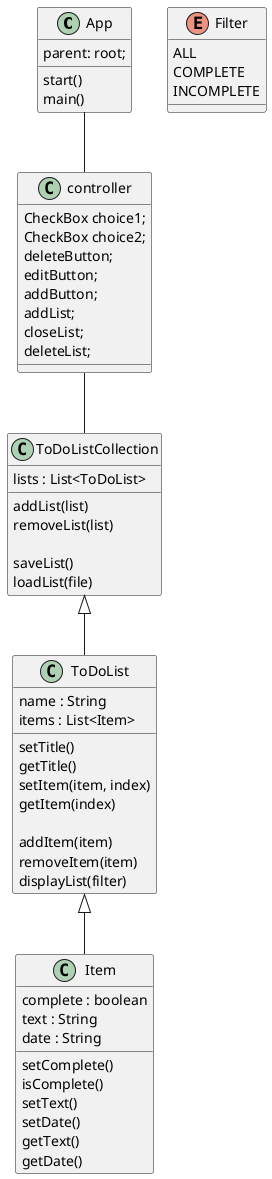 @startuml
class App
{
parent: root;
start()
main()
}

class controller
{
CheckBox choice1;
    CheckBox choice2;
    deleteButton;
    editButton;
    addButton;
    addList;
    closeList;
    deleteList;
}
class Item {
    complete : boolean
    text : String
    date : String

    setComplete()
    isComplete()
    setText()
    setDate()
    getText()
    getDate()
}

class ToDoList {
    name : String
    items : List<Item>

    setTitle()
    getTitle()
    setItem(item, index)
    getItem(index)

    addItem(item)
    removeItem(item)
    displayList(filter)
}

class ToDoListCollection {
    lists : List<ToDoList>

    addList(list)
    removeList(list)

    saveList()
    loadList(file)
}

enum Filter {
    ALL
    COMPLETE
    INCOMPLETE
}

App -- controller
controller -- ToDoListCollection
ToDoList <|-- Item
ToDoListCollection <|-- ToDoList

@enduml